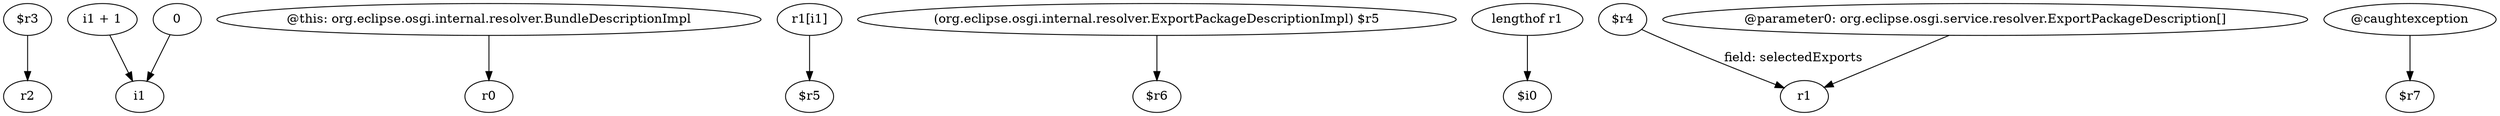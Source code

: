 digraph g {
0[label="$r3"]
1[label="r2"]
0->1[label=""]
2[label="i1 + 1"]
3[label="i1"]
2->3[label=""]
4[label="@this: org.eclipse.osgi.internal.resolver.BundleDescriptionImpl"]
5[label="r0"]
4->5[label=""]
6[label="r1[i1]"]
7[label="$r5"]
6->7[label=""]
8[label="0"]
8->3[label=""]
9[label="(org.eclipse.osgi.internal.resolver.ExportPackageDescriptionImpl) $r5"]
10[label="$r6"]
9->10[label=""]
11[label="lengthof r1"]
12[label="$i0"]
11->12[label=""]
13[label="$r4"]
14[label="r1"]
13->14[label="field: selectedExports"]
15[label="@parameter0: org.eclipse.osgi.service.resolver.ExportPackageDescription[]"]
15->14[label=""]
16[label="@caughtexception"]
17[label="$r7"]
16->17[label=""]
}